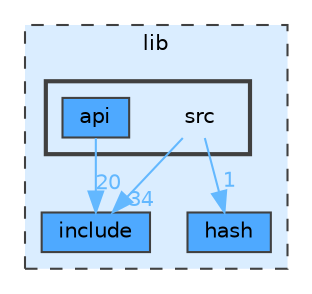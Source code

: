 digraph "/Users/ugo/projects/s3client/repo/lib/src"
{
 // INTERACTIVE_SVG=YES
 // LATEX_PDF_SIZE
  bgcolor="transparent";
  edge [fontname=Helvetica,fontsize=10,labelfontname=Helvetica,labelfontsize=10];
  node [fontname=Helvetica,fontsize=10,shape=box,height=0.2,width=0.4];
  compound=true
  subgraph clusterdir_97aefd0d527b934f1d99a682da8fe6a9 {
    graph [ bgcolor="#daedff", pencolor="grey25", label="lib", fontname=Helvetica,fontsize=10 style="filled,dashed", URL="dir_97aefd0d527b934f1d99a682da8fe6a9.html",tooltip=""]
  dir_5a30104352ef4255dc24354b02eb2d20 [label="include", fillcolor="#4ea9ff", color="grey25", style="filled", URL="dir_5a30104352ef4255dc24354b02eb2d20.html",tooltip=""];
  dir_eb138416be9f50ee0ac981c1ab1f5f6c [label="hash", fillcolor="#4ea9ff", color="grey25", style="filled", URL="dir_eb138416be9f50ee0ac981c1ab1f5f6c.html",tooltip=""];
  subgraph clusterdir_a065c5f60305fee3569f887679366939 {
    graph [ bgcolor="#daedff", pencolor="grey25", label="", fontname=Helvetica,fontsize=10 style="filled,bold", URL="dir_a065c5f60305fee3569f887679366939.html",tooltip=""]
    dir_a065c5f60305fee3569f887679366939 [shape=plaintext, label="src"];
  dir_8b4f71244e41449c4aefe11f7ae5391f [label="api", fillcolor="#4ea9ff", color="grey25", style="filled", URL="dir_8b4f71244e41449c4aefe11f7ae5391f.html",tooltip=""];
  }
  }
  dir_a065c5f60305fee3569f887679366939->dir_5a30104352ef4255dc24354b02eb2d20 [headlabel="34", labeldistance=1.5 headhref="dir_000007_000005.html" color="steelblue1" fontcolor="steelblue1"];
  dir_a065c5f60305fee3569f887679366939->dir_eb138416be9f50ee0ac981c1ab1f5f6c [headlabel="1", labeldistance=1.5 headhref="dir_000007_000004.html" color="steelblue1" fontcolor="steelblue1"];
  dir_8b4f71244e41449c4aefe11f7ae5391f->dir_5a30104352ef4255dc24354b02eb2d20 [headlabel="20", labeldistance=1.5 headhref="dir_000000_000005.html" color="steelblue1" fontcolor="steelblue1"];
}
